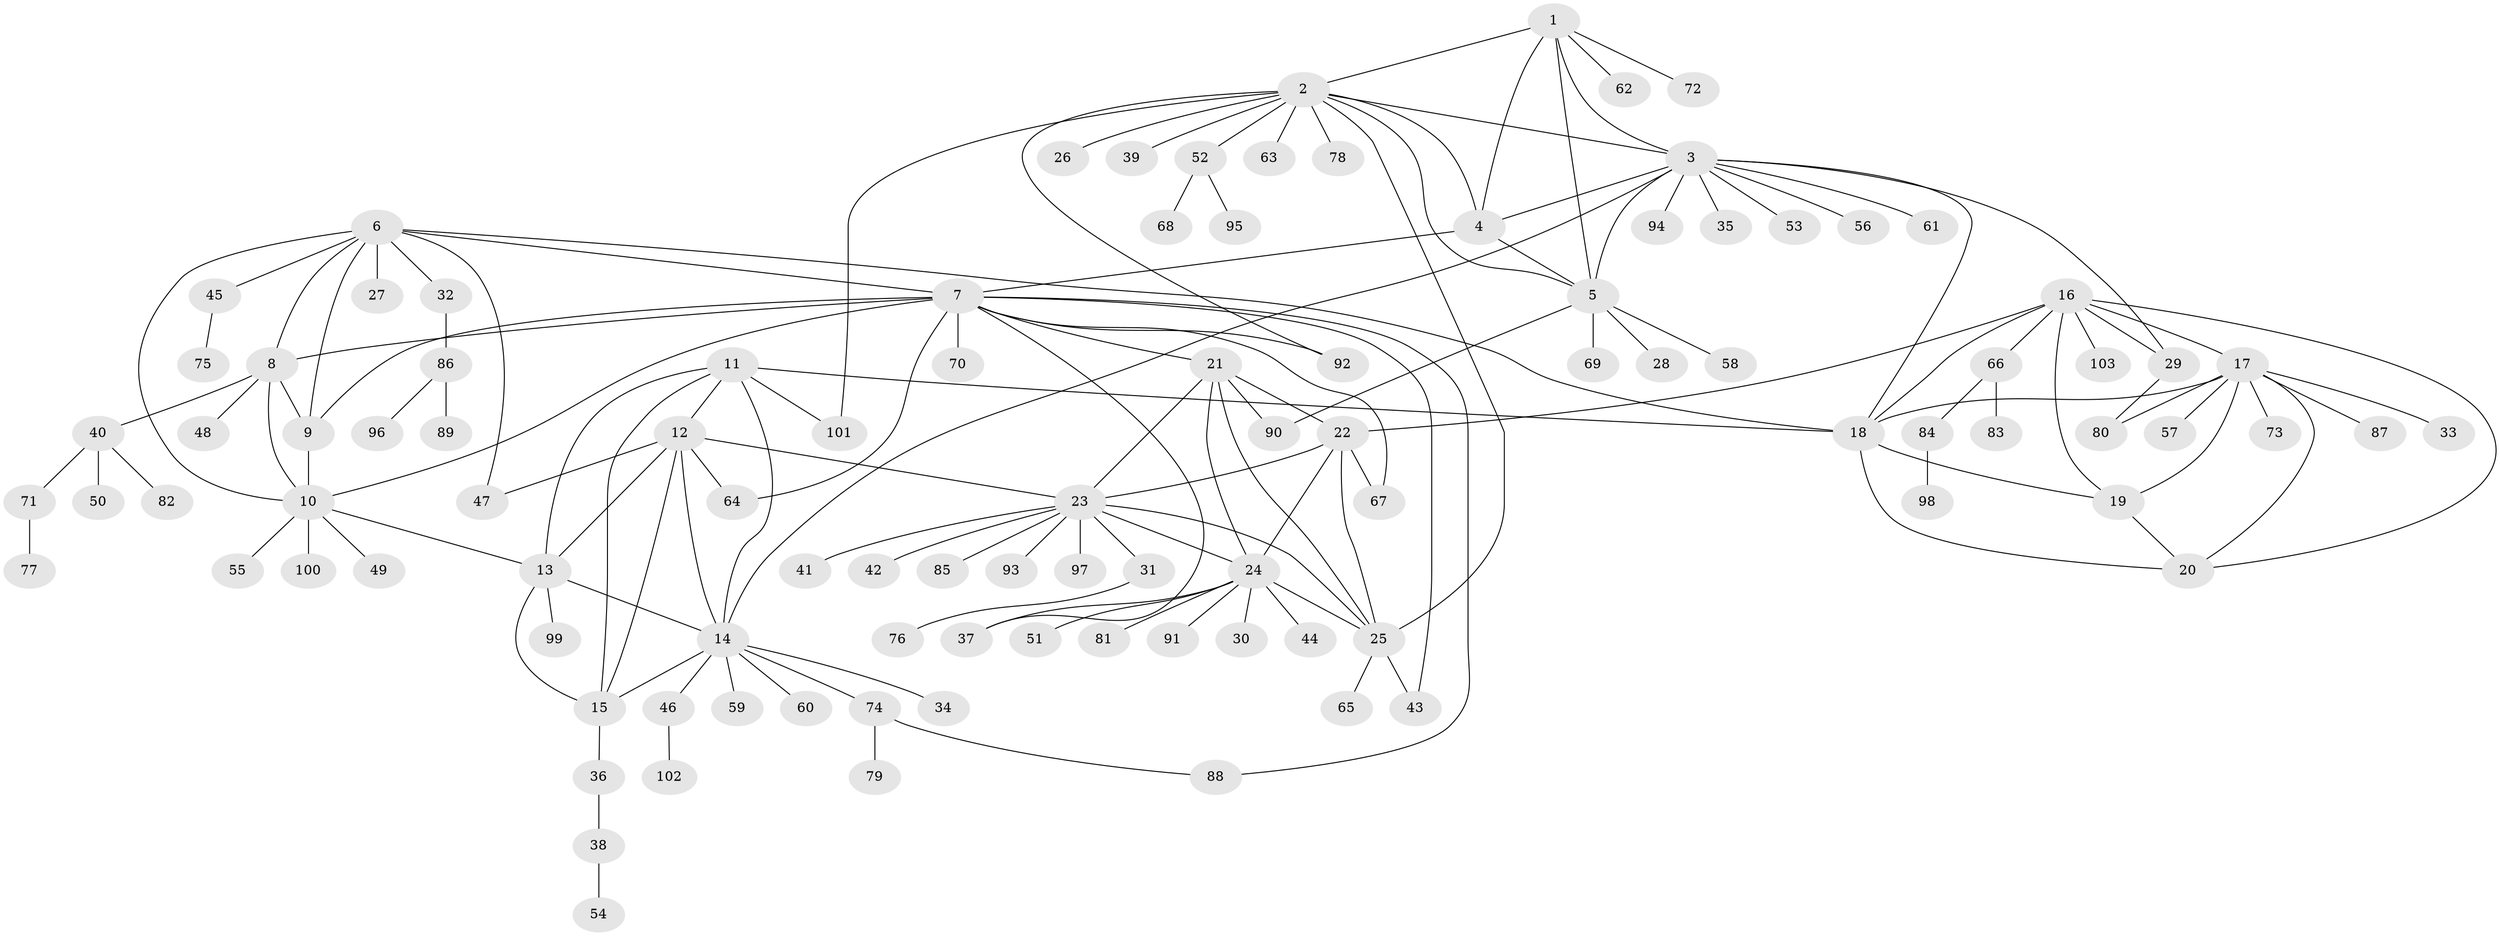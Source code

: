 // coarse degree distribution, {5: 0.11627906976744186, 8: 0.06976744186046512, 7: 0.09302325581395349, 6: 0.06976744186046512, 4: 0.06976744186046512, 3: 0.09302325581395349, 2: 0.18604651162790697, 1: 0.3023255813953488}
// Generated by graph-tools (version 1.1) at 2025/52/03/04/25 22:52:09]
// undirected, 103 vertices, 149 edges
graph export_dot {
  node [color=gray90,style=filled];
  1;
  2;
  3;
  4;
  5;
  6;
  7;
  8;
  9;
  10;
  11;
  12;
  13;
  14;
  15;
  16;
  17;
  18;
  19;
  20;
  21;
  22;
  23;
  24;
  25;
  26;
  27;
  28;
  29;
  30;
  31;
  32;
  33;
  34;
  35;
  36;
  37;
  38;
  39;
  40;
  41;
  42;
  43;
  44;
  45;
  46;
  47;
  48;
  49;
  50;
  51;
  52;
  53;
  54;
  55;
  56;
  57;
  58;
  59;
  60;
  61;
  62;
  63;
  64;
  65;
  66;
  67;
  68;
  69;
  70;
  71;
  72;
  73;
  74;
  75;
  76;
  77;
  78;
  79;
  80;
  81;
  82;
  83;
  84;
  85;
  86;
  87;
  88;
  89;
  90;
  91;
  92;
  93;
  94;
  95;
  96;
  97;
  98;
  99;
  100;
  101;
  102;
  103;
  1 -- 2;
  1 -- 3;
  1 -- 4;
  1 -- 5;
  1 -- 62;
  1 -- 72;
  2 -- 3;
  2 -- 4;
  2 -- 5;
  2 -- 25;
  2 -- 26;
  2 -- 39;
  2 -- 52;
  2 -- 63;
  2 -- 78;
  2 -- 92;
  2 -- 101;
  3 -- 4;
  3 -- 5;
  3 -- 14;
  3 -- 18;
  3 -- 29;
  3 -- 35;
  3 -- 53;
  3 -- 56;
  3 -- 61;
  3 -- 94;
  4 -- 5;
  4 -- 7;
  5 -- 28;
  5 -- 58;
  5 -- 69;
  5 -- 90;
  6 -- 7;
  6 -- 8;
  6 -- 9;
  6 -- 10;
  6 -- 18;
  6 -- 27;
  6 -- 32;
  6 -- 45;
  6 -- 47;
  7 -- 8;
  7 -- 9;
  7 -- 10;
  7 -- 21;
  7 -- 37;
  7 -- 43;
  7 -- 64;
  7 -- 67;
  7 -- 70;
  7 -- 88;
  7 -- 92;
  8 -- 9;
  8 -- 10;
  8 -- 40;
  8 -- 48;
  9 -- 10;
  10 -- 13;
  10 -- 49;
  10 -- 55;
  10 -- 100;
  11 -- 12;
  11 -- 13;
  11 -- 14;
  11 -- 15;
  11 -- 18;
  11 -- 101;
  12 -- 13;
  12 -- 14;
  12 -- 15;
  12 -- 23;
  12 -- 47;
  12 -- 64;
  13 -- 14;
  13 -- 15;
  13 -- 99;
  14 -- 15;
  14 -- 34;
  14 -- 46;
  14 -- 59;
  14 -- 60;
  14 -- 74;
  15 -- 36;
  16 -- 17;
  16 -- 18;
  16 -- 19;
  16 -- 20;
  16 -- 22;
  16 -- 29;
  16 -- 66;
  16 -- 103;
  17 -- 18;
  17 -- 19;
  17 -- 20;
  17 -- 33;
  17 -- 57;
  17 -- 73;
  17 -- 80;
  17 -- 87;
  18 -- 19;
  18 -- 20;
  19 -- 20;
  21 -- 22;
  21 -- 23;
  21 -- 24;
  21 -- 25;
  21 -- 90;
  22 -- 23;
  22 -- 24;
  22 -- 25;
  22 -- 67;
  23 -- 24;
  23 -- 25;
  23 -- 31;
  23 -- 41;
  23 -- 42;
  23 -- 85;
  23 -- 93;
  23 -- 97;
  24 -- 25;
  24 -- 30;
  24 -- 37;
  24 -- 44;
  24 -- 51;
  24 -- 81;
  24 -- 91;
  25 -- 43;
  25 -- 65;
  29 -- 80;
  31 -- 76;
  32 -- 86;
  36 -- 38;
  38 -- 54;
  40 -- 50;
  40 -- 71;
  40 -- 82;
  45 -- 75;
  46 -- 102;
  52 -- 68;
  52 -- 95;
  66 -- 83;
  66 -- 84;
  71 -- 77;
  74 -- 79;
  74 -- 88;
  84 -- 98;
  86 -- 89;
  86 -- 96;
}
